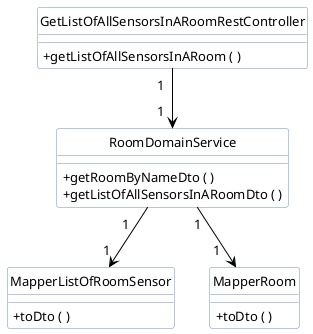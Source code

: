 @startuml

skinparam class {
    HeaderBackgroundColor #DAE8FC
	BackgroundColor White
	ArrowColor black
	BorderColor 6C8EBF
	FontSize 15
	headerFontColor 6C8EBF
	style Frame
	FontName Arial Rounded MT Bold

	}
hide circle

skinparam classAttributeIconSize 0

skinparam classAttributeFontSize 13

skinparam shadowing false

skinparam defaultFontName Segoe UI
class GetListOfAllSensorsInARoomRestController
class MapperListOfRoomSensor
class RoomDomainService
class MapperRoom


GetListOfAllSensorsInARoomRestController "1  " --> "1  " RoomDomainService
RoomDomainService "1" --> "1   " MapperRoom
RoomDomainService "1    " --> "1 " MapperListOfRoomSensor

GetListOfAllSensorsInARoomRestController : + getListOfAllSensorsInARoom ( )



MapperListOfRoomSensor : + toDto ( )

MapperRoom : + toDto ( )

RoomDomainService : + getRoomByNameDto ( )
RoomDomainService : + getListOfAllSensorsInARoomDto ( )

@enduml